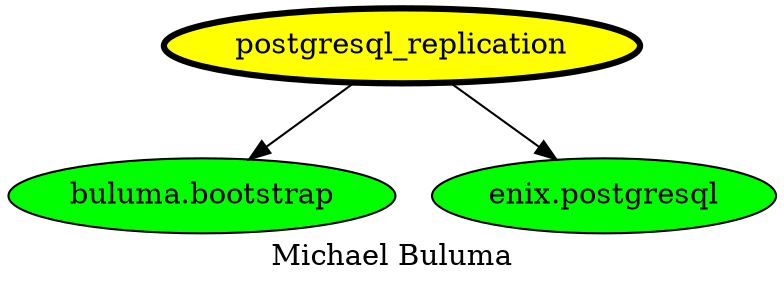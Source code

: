 digraph PhiloDilemma {
  label = "Michael Buluma" ;
  overlap=false
  {
    "postgresql_replication" [fillcolor=yellow style=filled penwidth=3]
    "buluma.bootstrap" [fillcolor=green style=filled]
    "enix.postgresql" [fillcolor=green style=filled]
  }
  "postgresql_replication" -> "buluma.bootstrap"
  "postgresql_replication" -> "enix.postgresql"
}
